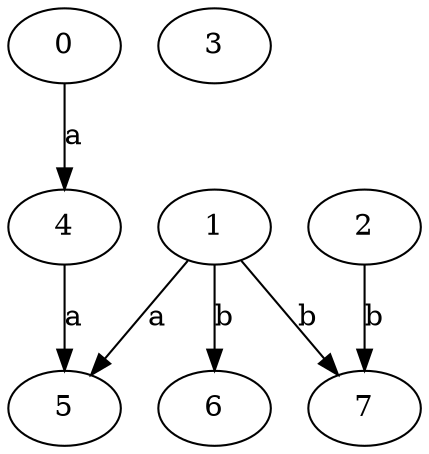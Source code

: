 strict digraph  {
0;
3;
4;
1;
5;
2;
6;
7;
0 -> 4  [label=a];
4 -> 5  [label=a];
1 -> 5  [label=a];
1 -> 6  [label=b];
1 -> 7  [label=b];
2 -> 7  [label=b];
}
